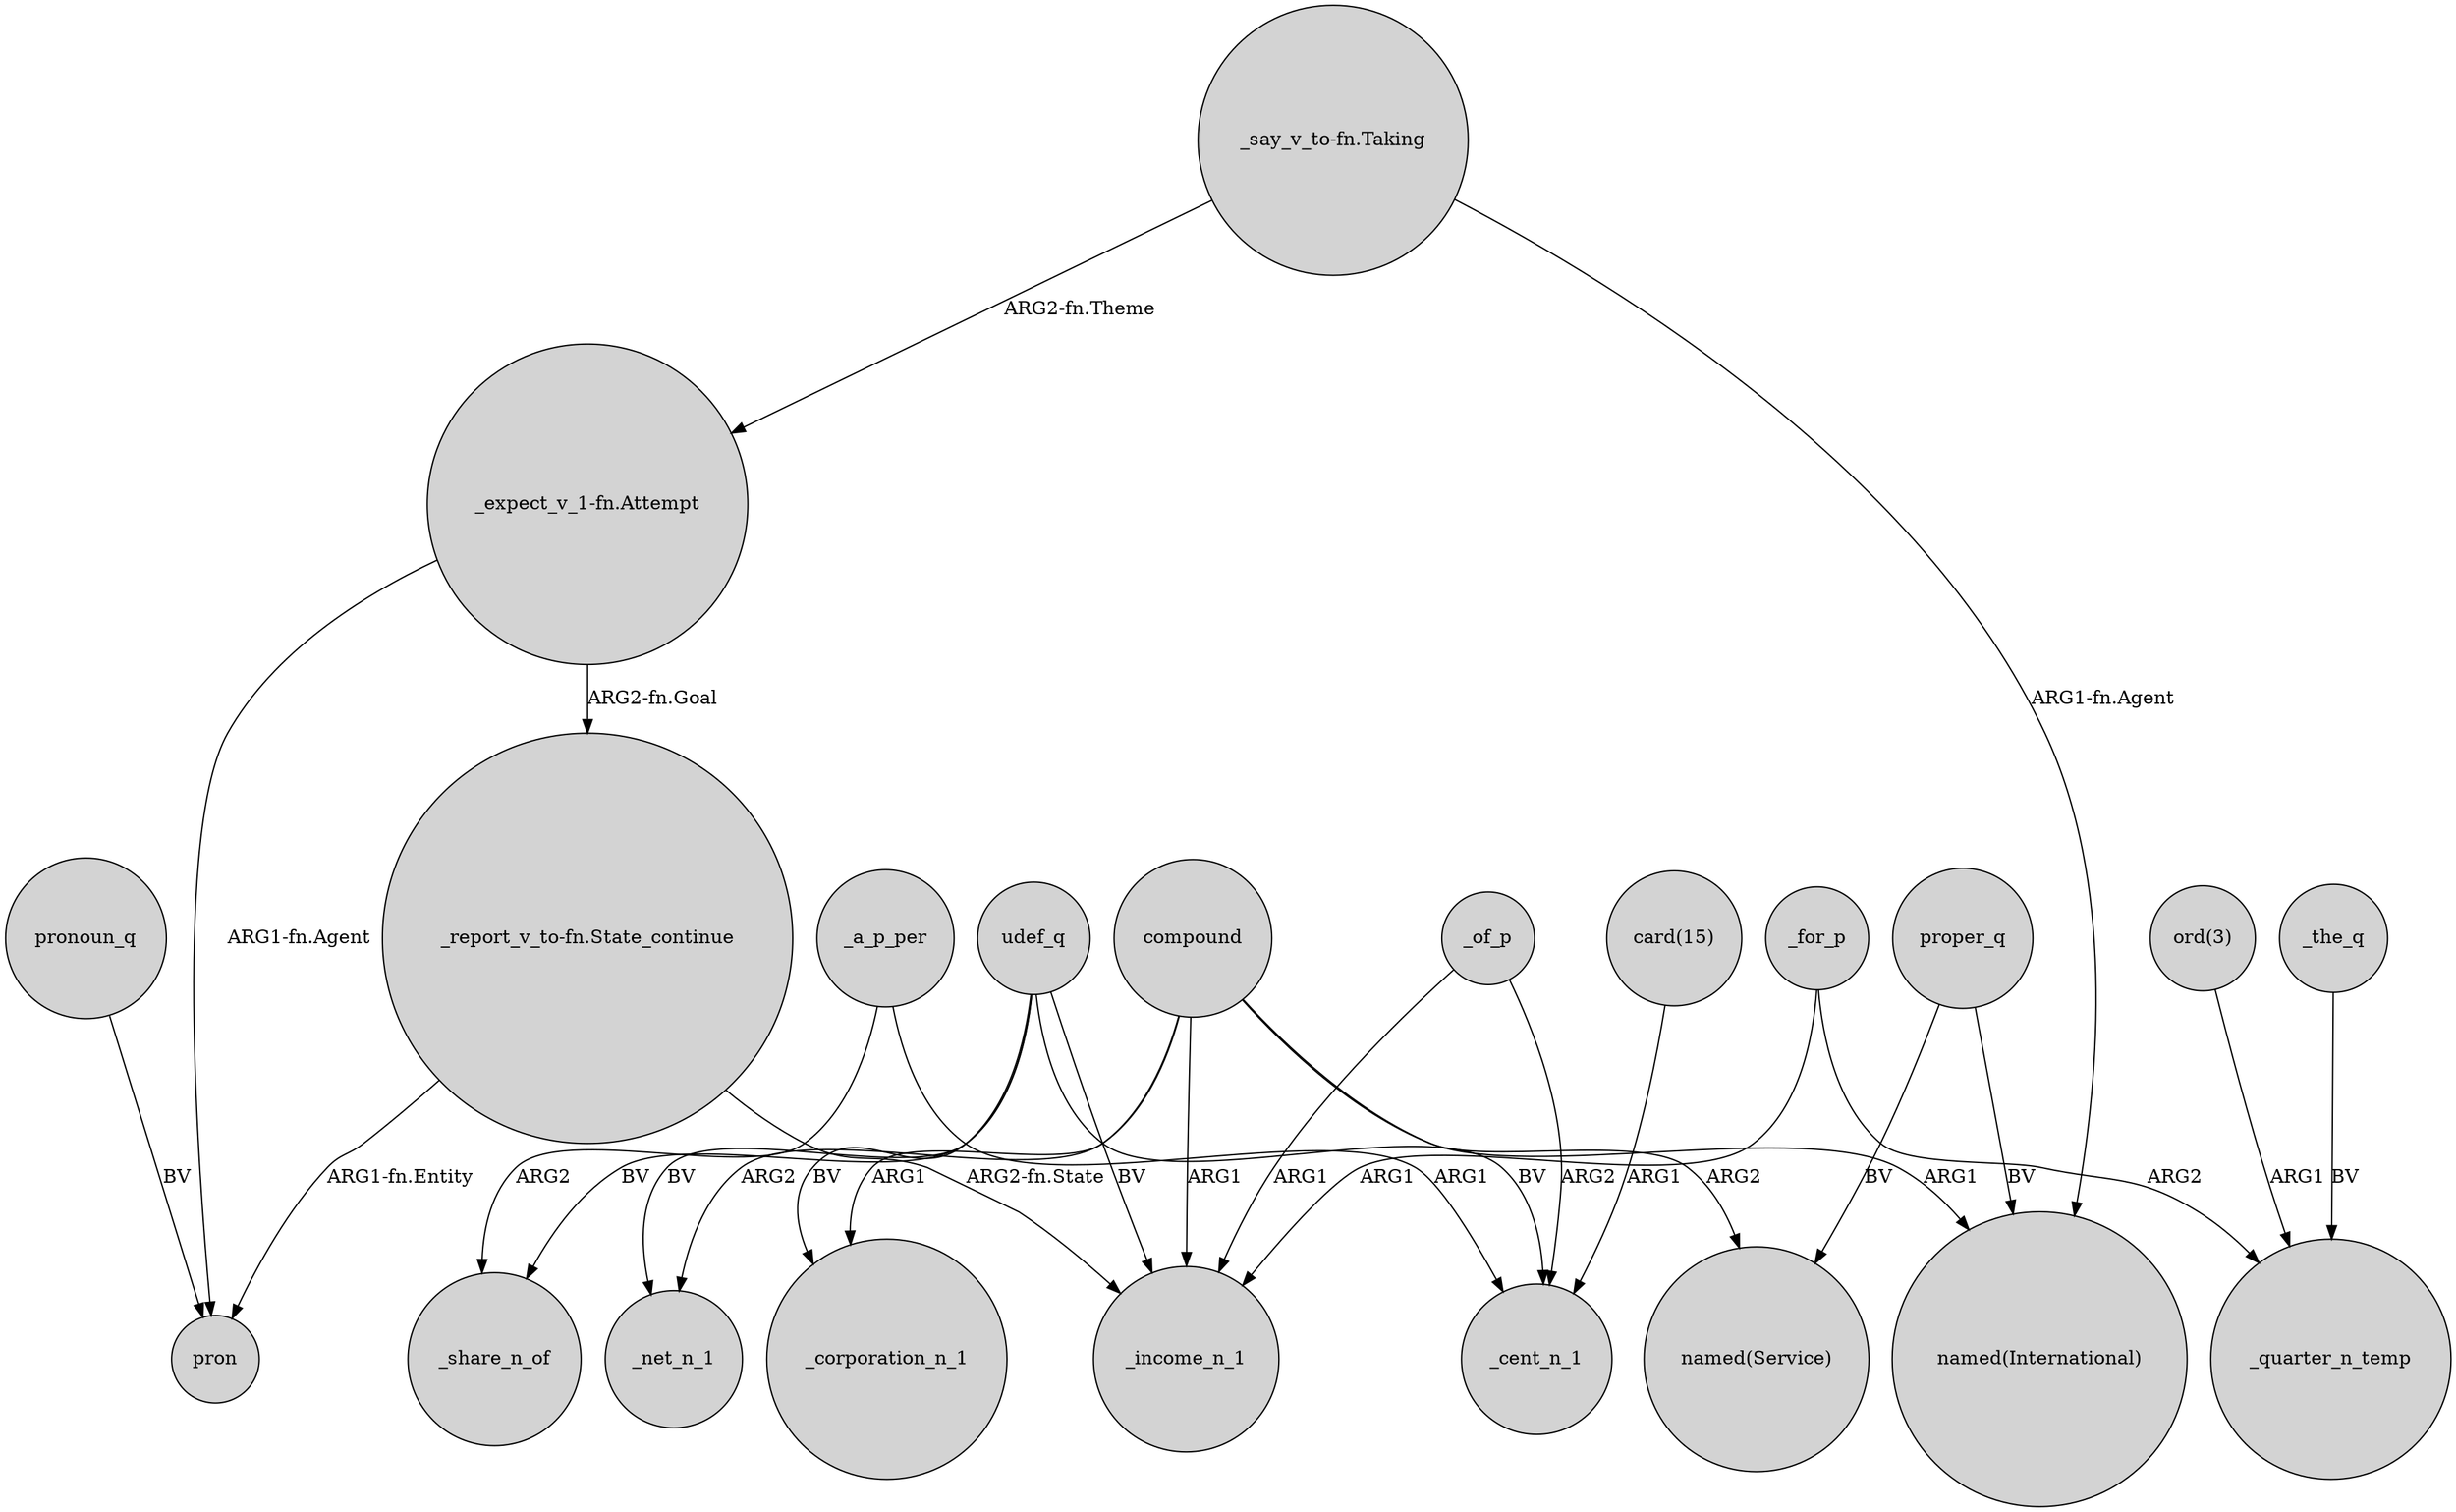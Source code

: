 digraph {
	node [shape=circle style=filled]
	"_expect_v_1-fn.Attempt" -> pron [label="ARG1-fn.Agent"]
	compound -> _net_n_1 [label=ARG2]
	"ord(3)" -> _quarter_n_temp [label=ARG1]
	"_expect_v_1-fn.Attempt" -> "_report_v_to-fn.State_continue" [label="ARG2-fn.Goal"]
	"_say_v_to-fn.Taking" -> "named(International)" [label="ARG1-fn.Agent"]
	_a_p_per -> _cent_n_1 [label=ARG1]
	udef_q -> _income_n_1 [label=BV]
	"_report_v_to-fn.State_continue" -> pron [label="ARG1-fn.Entity"]
	_for_p -> _income_n_1 [label=ARG1]
	_the_q -> _quarter_n_temp [label=BV]
	compound -> "named(International)" [label=ARG1]
	_of_p -> _income_n_1 [label=ARG1]
	compound -> "named(Service)" [label=ARG2]
	udef_q -> _cent_n_1 [label=BV]
	proper_q -> "named(Service)" [label=BV]
	pronoun_q -> pron [label=BV]
	_of_p -> _cent_n_1 [label=ARG2]
	compound -> _income_n_1 [label=ARG1]
	_a_p_per -> _share_n_of [label=ARG2]
	_for_p -> _quarter_n_temp [label=ARG2]
	proper_q -> "named(International)" [label=BV]
	"_report_v_to-fn.State_continue" -> _income_n_1 [label="ARG2-fn.State"]
	udef_q -> _share_n_of [label=BV]
	udef_q -> _net_n_1 [label=BV]
	udef_q -> _corporation_n_1 [label=BV]
	compound -> _corporation_n_1 [label=ARG1]
	"card(15)" -> _cent_n_1 [label=ARG1]
	"_say_v_to-fn.Taking" -> "_expect_v_1-fn.Attempt" [label="ARG2-fn.Theme"]
}
